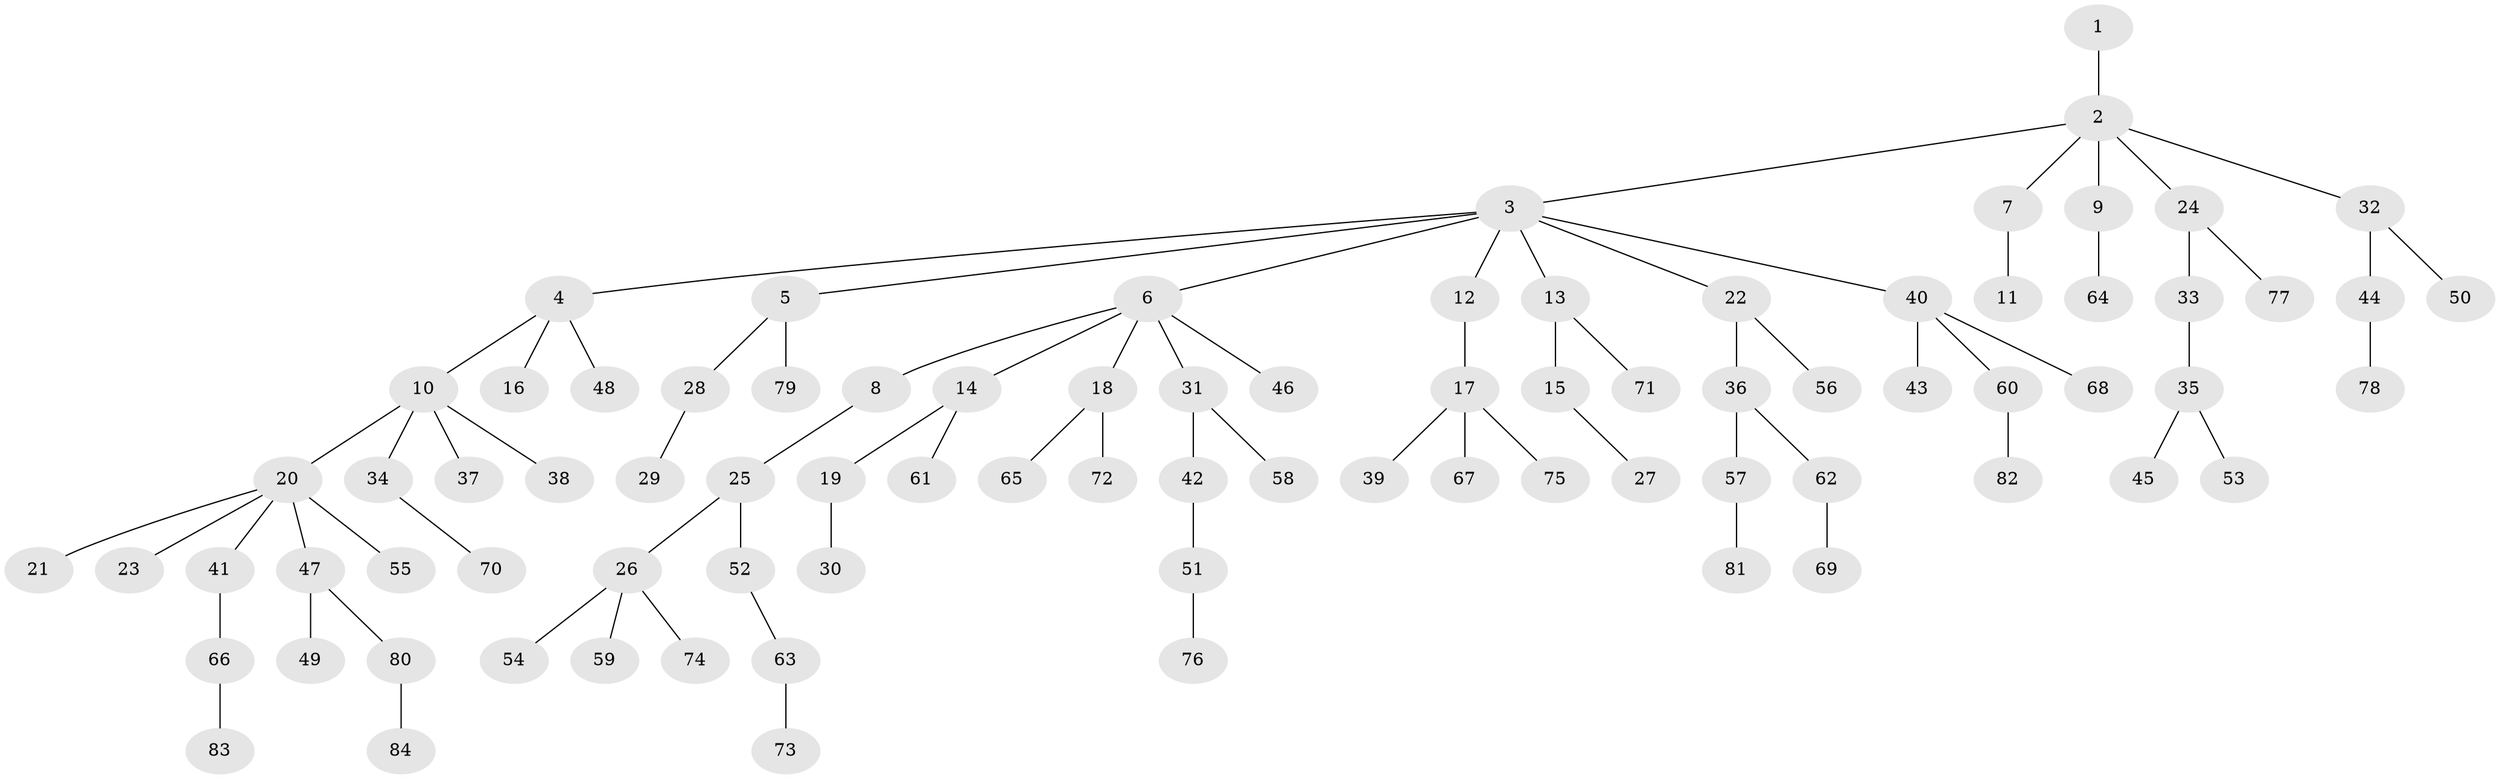// coarse degree distribution, {5: 0.037037037037037035, 9: 0.018518518518518517, 3: 0.1111111111111111, 2: 0.16666666666666666, 7: 0.018518518518518517, 1: 0.5925925925925926, 4: 0.05555555555555555}
// Generated by graph-tools (version 1.1) at 2025/42/03/06/25 10:42:04]
// undirected, 84 vertices, 83 edges
graph export_dot {
graph [start="1"]
  node [color=gray90,style=filled];
  1;
  2;
  3;
  4;
  5;
  6;
  7;
  8;
  9;
  10;
  11;
  12;
  13;
  14;
  15;
  16;
  17;
  18;
  19;
  20;
  21;
  22;
  23;
  24;
  25;
  26;
  27;
  28;
  29;
  30;
  31;
  32;
  33;
  34;
  35;
  36;
  37;
  38;
  39;
  40;
  41;
  42;
  43;
  44;
  45;
  46;
  47;
  48;
  49;
  50;
  51;
  52;
  53;
  54;
  55;
  56;
  57;
  58;
  59;
  60;
  61;
  62;
  63;
  64;
  65;
  66;
  67;
  68;
  69;
  70;
  71;
  72;
  73;
  74;
  75;
  76;
  77;
  78;
  79;
  80;
  81;
  82;
  83;
  84;
  1 -- 2;
  2 -- 3;
  2 -- 7;
  2 -- 9;
  2 -- 24;
  2 -- 32;
  3 -- 4;
  3 -- 5;
  3 -- 6;
  3 -- 12;
  3 -- 13;
  3 -- 22;
  3 -- 40;
  4 -- 10;
  4 -- 16;
  4 -- 48;
  5 -- 28;
  5 -- 79;
  6 -- 8;
  6 -- 14;
  6 -- 18;
  6 -- 31;
  6 -- 46;
  7 -- 11;
  8 -- 25;
  9 -- 64;
  10 -- 20;
  10 -- 34;
  10 -- 37;
  10 -- 38;
  12 -- 17;
  13 -- 15;
  13 -- 71;
  14 -- 19;
  14 -- 61;
  15 -- 27;
  17 -- 39;
  17 -- 67;
  17 -- 75;
  18 -- 65;
  18 -- 72;
  19 -- 30;
  20 -- 21;
  20 -- 23;
  20 -- 41;
  20 -- 47;
  20 -- 55;
  22 -- 36;
  22 -- 56;
  24 -- 33;
  24 -- 77;
  25 -- 26;
  25 -- 52;
  26 -- 54;
  26 -- 59;
  26 -- 74;
  28 -- 29;
  31 -- 42;
  31 -- 58;
  32 -- 44;
  32 -- 50;
  33 -- 35;
  34 -- 70;
  35 -- 45;
  35 -- 53;
  36 -- 57;
  36 -- 62;
  40 -- 43;
  40 -- 60;
  40 -- 68;
  41 -- 66;
  42 -- 51;
  44 -- 78;
  47 -- 49;
  47 -- 80;
  51 -- 76;
  52 -- 63;
  57 -- 81;
  60 -- 82;
  62 -- 69;
  63 -- 73;
  66 -- 83;
  80 -- 84;
}
